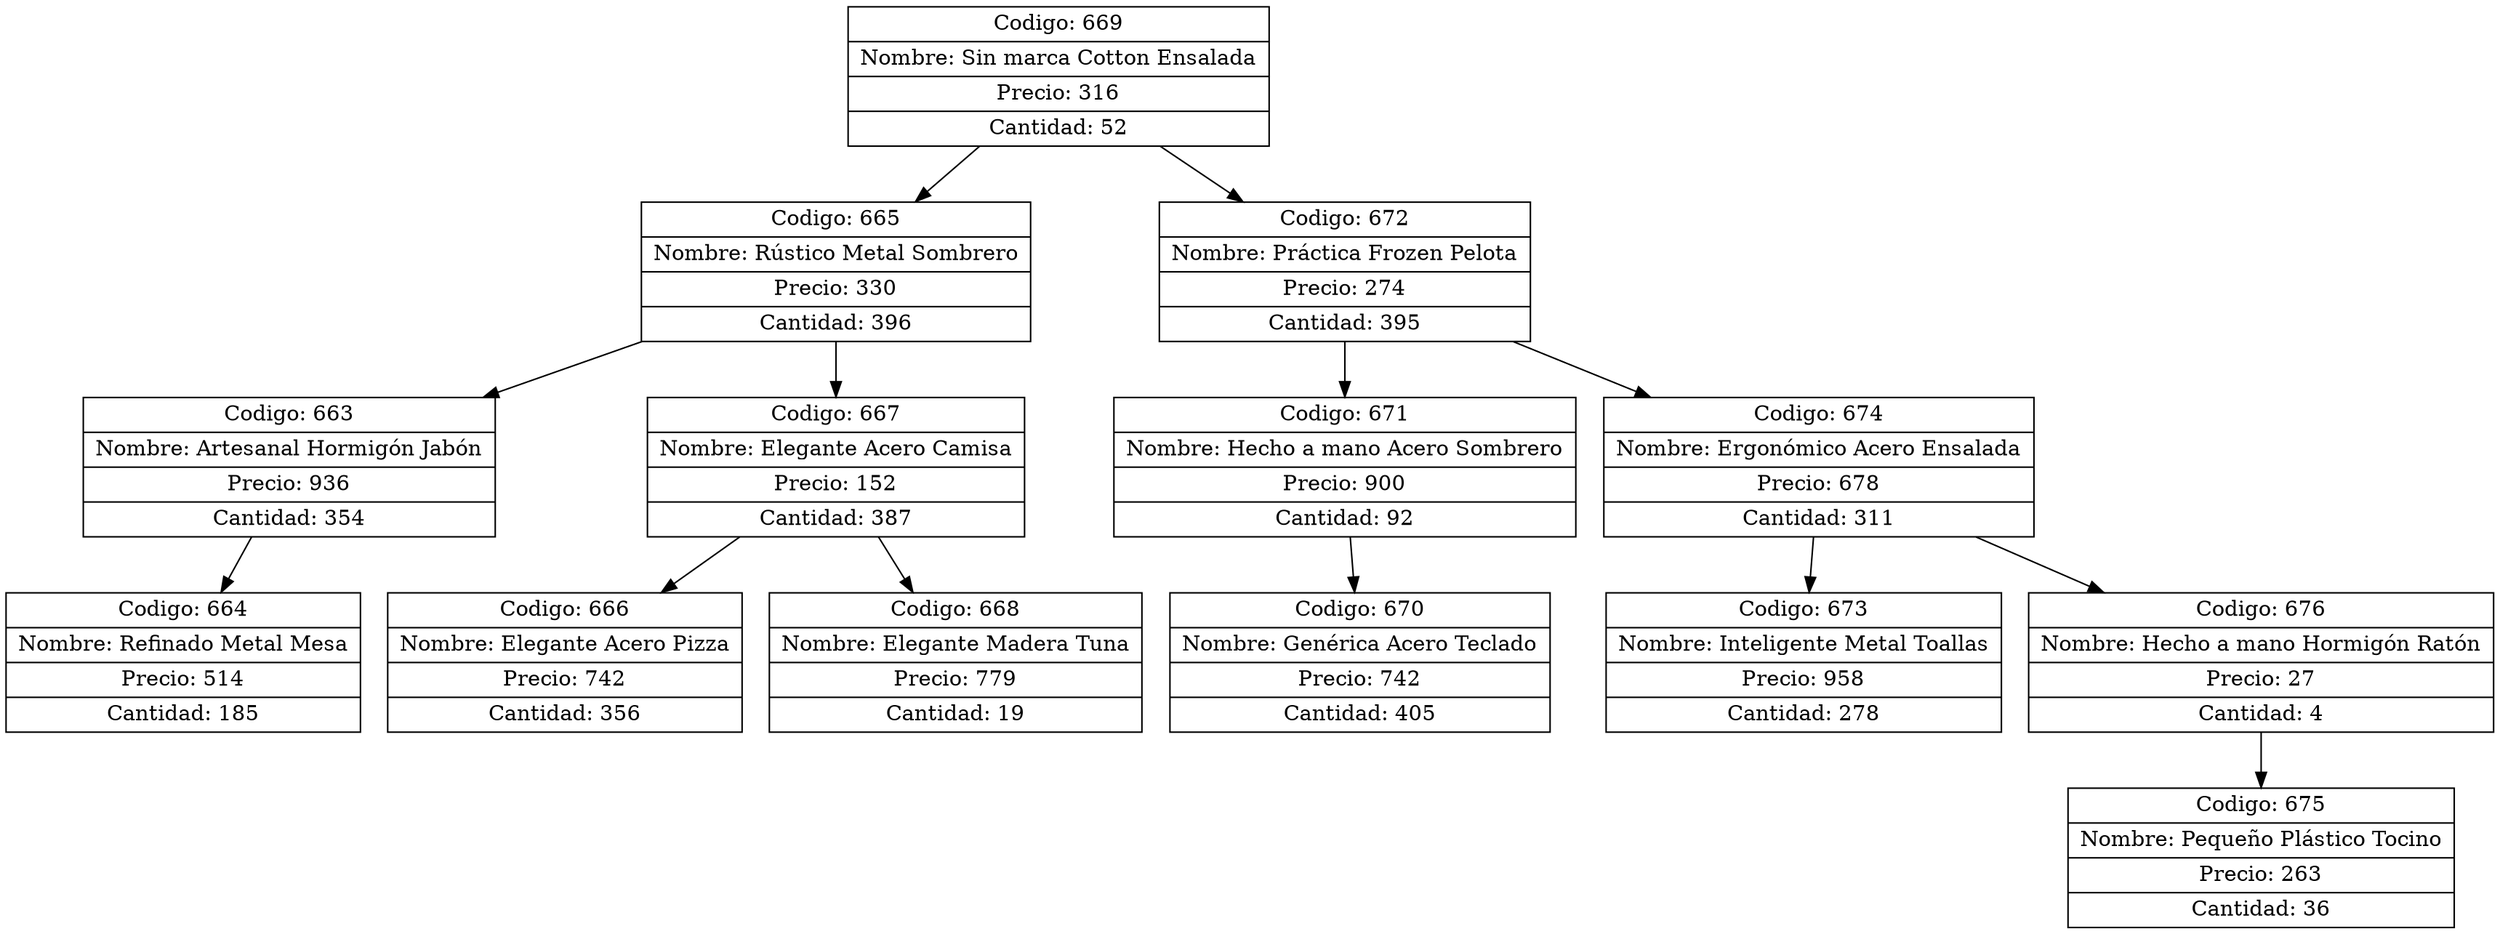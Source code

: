 digraph grafico{
rankdir=UD 
node[shape=box] 
concentrate=true 
nodo669[ shape=record, label ="{Codigo: 669|Nombre: Sin marca Cotton Ensalada|Precio: 316|Cantidad: 52}"];
nodo665[ shape=record, label ="{Codigo: 665|Nombre: Rústico Metal Sombrero|Precio: 330|Cantidad: 396}"];
nodo663[ shape=record, label ="{Codigo: 663|Nombre: Artesanal Hormigón Jabón|Precio: 936|Cantidad: 354}"];
nodo664[ shape=record, label ="{Codigo: 664|Nombre: Refinado Metal Mesa|Precio: 514|Cantidad: 185}"];
nodo663->nodo664
nodo665->nodo663
nodo667[ shape=record, label ="{Codigo: 667|Nombre: Elegante Acero Camisa|Precio: 152|Cantidad: 387}"];
nodo666[ shape=record, label ="{Codigo: 666|Nombre: Elegante Acero Pizza|Precio: 742|Cantidad: 356}"];
nodo667->nodo666
nodo668[ shape=record, label ="{Codigo: 668|Nombre: Elegante Madera Tuna|Precio: 779|Cantidad: 19}"];
nodo667->nodo668
nodo665->nodo667
nodo669->nodo665
nodo672[ shape=record, label ="{Codigo: 672|Nombre: Práctica Frozen Pelota|Precio: 274|Cantidad: 395}"];
nodo671[ shape=record, label ="{Codigo: 671|Nombre: Hecho a mano Acero Sombrero|Precio: 900|Cantidad: 92}"];
nodo670[ shape=record, label ="{Codigo: 670|Nombre: Genérica Acero Teclado|Precio: 742|Cantidad: 405}"];
nodo671->nodo670
nodo672->nodo671
nodo674[ shape=record, label ="{Codigo: 674|Nombre: Ergonómico Acero Ensalada|Precio: 678|Cantidad: 311}"];
nodo673[ shape=record, label ="{Codigo: 673|Nombre: Inteligente Metal Toallas|Precio: 958|Cantidad: 278}"];
nodo674->nodo673
nodo676[ shape=record, label ="{Codigo: 676|Nombre: Hecho a mano Hormigón Ratón|Precio: 27|Cantidad: 4}"];
nodo675[ shape=record, label ="{Codigo: 675|Nombre: Pequeño Plástico Tocino|Precio: 263|Cantidad: 36}"];
nodo676->nodo675
nodo674->nodo676
nodo672->nodo674
nodo669->nodo672
}
